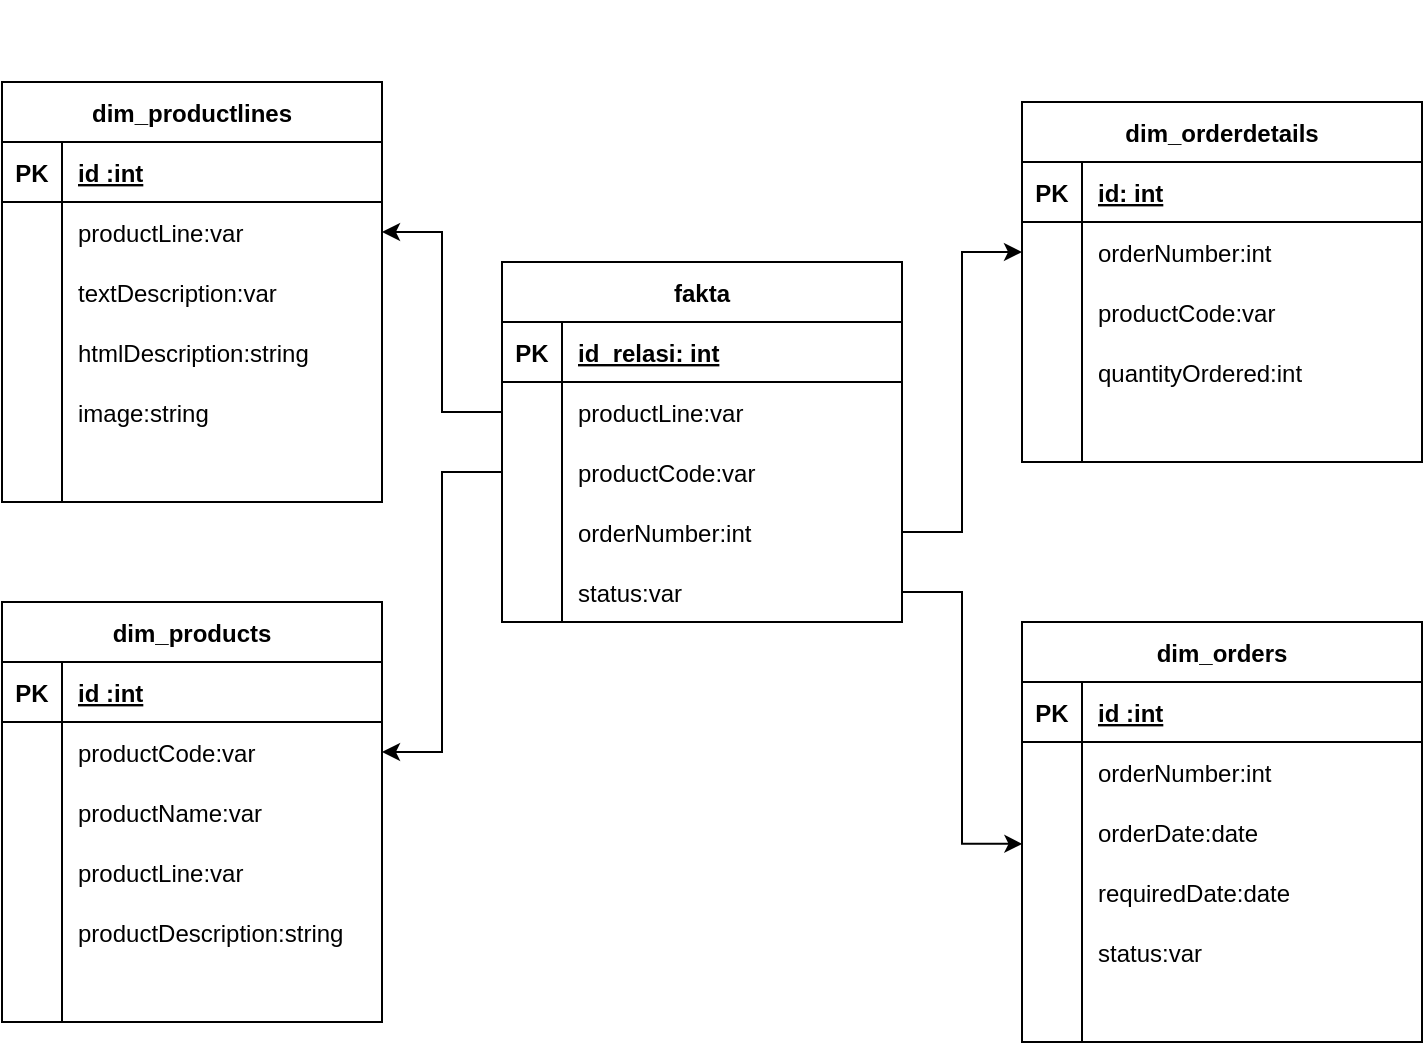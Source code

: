 <mxfile version="20.6.0" type="device"><diagram id="YVoLqZJofukBUi7LEMni" name="Page-1"><mxGraphModel dx="463" dy="554" grid="1" gridSize="10" guides="1" tooltips="1" connect="1" arrows="1" fold="1" page="1" pageScale="1" pageWidth="850" pageHeight="1100" math="0" shadow="0"><root><mxCell id="0"/><mxCell id="1" parent="0"/><mxCell id="QaGLvNw8Jx_cDBqKY7SF-19" value="dim_productlines" style="shape=table;startSize=30;container=1;collapsible=1;childLayout=tableLayout;fixedRows=1;rowLines=0;fontStyle=1;align=center;resizeLast=1;" parent="1" vertex="1"><mxGeometry x="40" y="120" width="190" height="210" as="geometry"/></mxCell><mxCell id="QaGLvNw8Jx_cDBqKY7SF-20" value="" style="shape=tableRow;horizontal=0;startSize=0;swimlaneHead=0;swimlaneBody=0;fillColor=none;collapsible=0;dropTarget=0;points=[[0,0.5],[1,0.5]];portConstraint=eastwest;top=0;left=0;right=0;bottom=1;" parent="QaGLvNw8Jx_cDBqKY7SF-19" vertex="1"><mxGeometry y="30" width="190" height="30" as="geometry"/></mxCell><mxCell id="QaGLvNw8Jx_cDBqKY7SF-21" value="PK" style="shape=partialRectangle;connectable=0;fillColor=none;top=0;left=0;bottom=0;right=0;fontStyle=1;overflow=hidden;" parent="QaGLvNw8Jx_cDBqKY7SF-20" vertex="1"><mxGeometry width="30" height="30" as="geometry"><mxRectangle width="30" height="30" as="alternateBounds"/></mxGeometry></mxCell><mxCell id="QaGLvNw8Jx_cDBqKY7SF-22" value="id :int" style="shape=partialRectangle;connectable=0;fillColor=none;top=0;left=0;bottom=0;right=0;align=left;spacingLeft=6;fontStyle=5;overflow=hidden;" parent="QaGLvNw8Jx_cDBqKY7SF-20" vertex="1"><mxGeometry x="30" width="160" height="30" as="geometry"><mxRectangle width="160" height="30" as="alternateBounds"/></mxGeometry></mxCell><mxCell id="QaGLvNw8Jx_cDBqKY7SF-23" value="" style="shape=tableRow;horizontal=0;startSize=0;swimlaneHead=0;swimlaneBody=0;fillColor=none;collapsible=0;dropTarget=0;points=[[0,0.5],[1,0.5]];portConstraint=eastwest;top=0;left=0;right=0;bottom=0;" parent="QaGLvNw8Jx_cDBqKY7SF-19" vertex="1"><mxGeometry y="60" width="190" height="30" as="geometry"/></mxCell><mxCell id="QaGLvNw8Jx_cDBqKY7SF-24" value="" style="shape=partialRectangle;connectable=0;fillColor=none;top=0;left=0;bottom=0;right=0;editable=1;overflow=hidden;" parent="QaGLvNw8Jx_cDBqKY7SF-23" vertex="1"><mxGeometry width="30" height="30" as="geometry"><mxRectangle width="30" height="30" as="alternateBounds"/></mxGeometry></mxCell><mxCell id="QaGLvNw8Jx_cDBqKY7SF-25" value="productLine:var" style="shape=partialRectangle;connectable=0;fillColor=none;top=0;left=0;bottom=0;right=0;align=left;spacingLeft=6;overflow=hidden;" parent="QaGLvNw8Jx_cDBqKY7SF-23" vertex="1"><mxGeometry x="30" width="160" height="30" as="geometry"><mxRectangle width="160" height="30" as="alternateBounds"/></mxGeometry></mxCell><mxCell id="QaGLvNw8Jx_cDBqKY7SF-26" value="" style="shape=tableRow;horizontal=0;startSize=0;swimlaneHead=0;swimlaneBody=0;fillColor=none;collapsible=0;dropTarget=0;points=[[0,0.5],[1,0.5]];portConstraint=eastwest;top=0;left=0;right=0;bottom=0;" parent="QaGLvNw8Jx_cDBqKY7SF-19" vertex="1"><mxGeometry y="90" width="190" height="30" as="geometry"/></mxCell><mxCell id="QaGLvNw8Jx_cDBqKY7SF-27" value="" style="shape=partialRectangle;connectable=0;fillColor=none;top=0;left=0;bottom=0;right=0;editable=1;overflow=hidden;" parent="QaGLvNw8Jx_cDBqKY7SF-26" vertex="1"><mxGeometry width="30" height="30" as="geometry"><mxRectangle width="30" height="30" as="alternateBounds"/></mxGeometry></mxCell><mxCell id="QaGLvNw8Jx_cDBqKY7SF-28" value="textDescription:var" style="shape=partialRectangle;connectable=0;fillColor=none;top=0;left=0;bottom=0;right=0;align=left;spacingLeft=6;overflow=hidden;" parent="QaGLvNw8Jx_cDBqKY7SF-26" vertex="1"><mxGeometry x="30" width="160" height="30" as="geometry"><mxRectangle width="160" height="30" as="alternateBounds"/></mxGeometry></mxCell><mxCell id="QaGLvNw8Jx_cDBqKY7SF-29" value="" style="shape=tableRow;horizontal=0;startSize=0;swimlaneHead=0;swimlaneBody=0;fillColor=none;collapsible=0;dropTarget=0;points=[[0,0.5],[1,0.5]];portConstraint=eastwest;top=0;left=0;right=0;bottom=0;" parent="QaGLvNw8Jx_cDBqKY7SF-19" vertex="1"><mxGeometry y="120" width="190" height="30" as="geometry"/></mxCell><mxCell id="QaGLvNw8Jx_cDBqKY7SF-30" value="" style="shape=partialRectangle;connectable=0;fillColor=none;top=0;left=0;bottom=0;right=0;editable=1;overflow=hidden;" parent="QaGLvNw8Jx_cDBqKY7SF-29" vertex="1"><mxGeometry width="30" height="30" as="geometry"><mxRectangle width="30" height="30" as="alternateBounds"/></mxGeometry></mxCell><mxCell id="QaGLvNw8Jx_cDBqKY7SF-31" value="" style="shape=partialRectangle;connectable=0;fillColor=none;top=0;left=0;bottom=0;right=0;align=left;spacingLeft=6;overflow=hidden;" parent="QaGLvNw8Jx_cDBqKY7SF-29" vertex="1"><mxGeometry x="30" width="160" height="30" as="geometry"><mxRectangle width="160" height="30" as="alternateBounds"/></mxGeometry></mxCell><mxCell id="QaGLvNw8Jx_cDBqKY7SF-32" value="" style="shape=tableRow;horizontal=0;startSize=0;swimlaneHead=0;swimlaneBody=0;fillColor=none;collapsible=0;dropTarget=0;points=[[0,0.5],[1,0.5]];portConstraint=eastwest;top=0;left=0;right=0;bottom=0;" parent="1" vertex="1"><mxGeometry x="40" y="80" width="180" height="30" as="geometry"/></mxCell><mxCell id="QaGLvNw8Jx_cDBqKY7SF-33" value="" style="shape=partialRectangle;connectable=0;fillColor=none;top=0;left=0;bottom=0;right=0;editable=1;overflow=hidden;" parent="QaGLvNw8Jx_cDBqKY7SF-32" vertex="1"><mxGeometry width="30" height="30" as="geometry"><mxRectangle width="30" height="30" as="alternateBounds"/></mxGeometry></mxCell><mxCell id="QaGLvNw8Jx_cDBqKY7SF-34" value="htmlDescription:string" style="shape=partialRectangle;connectable=0;fillColor=none;top=0;left=0;bottom=0;right=0;align=left;spacingLeft=6;overflow=hidden;" parent="1" vertex="1"><mxGeometry x="70" y="240" width="150" height="30" as="geometry"><mxRectangle width="150" height="30" as="alternateBounds"/></mxGeometry></mxCell><mxCell id="QaGLvNw8Jx_cDBqKY7SF-35" value="image:string" style="shape=partialRectangle;connectable=0;fillColor=none;top=0;left=0;bottom=0;right=0;align=left;spacingLeft=6;overflow=hidden;" parent="1" vertex="1"><mxGeometry x="70" y="270" width="150" height="30" as="geometry"><mxRectangle width="150" height="30" as="alternateBounds"/></mxGeometry></mxCell><mxCell id="QaGLvNw8Jx_cDBqKY7SF-36" value="" style="endArrow=none;html=1;rounded=0;" parent="1" edge="1"><mxGeometry width="50" height="50" relative="1" as="geometry"><mxPoint x="70" y="330" as="sourcePoint"/><mxPoint x="70" y="270" as="targetPoint"/></mxGeometry></mxCell><mxCell id="QaGLvNw8Jx_cDBqKY7SF-37" value="dim_orders" style="shape=table;startSize=30;container=1;collapsible=1;childLayout=tableLayout;fixedRows=1;rowLines=0;fontStyle=1;align=center;resizeLast=1;" parent="1" vertex="1"><mxGeometry x="550" y="390" width="200" height="210" as="geometry"/></mxCell><mxCell id="QaGLvNw8Jx_cDBqKY7SF-38" value="" style="shape=tableRow;horizontal=0;startSize=0;swimlaneHead=0;swimlaneBody=0;fillColor=none;collapsible=0;dropTarget=0;points=[[0,0.5],[1,0.5]];portConstraint=eastwest;top=0;left=0;right=0;bottom=1;" parent="QaGLvNw8Jx_cDBqKY7SF-37" vertex="1"><mxGeometry y="30" width="200" height="30" as="geometry"/></mxCell><mxCell id="QaGLvNw8Jx_cDBqKY7SF-39" value="PK" style="shape=partialRectangle;connectable=0;fillColor=none;top=0;left=0;bottom=0;right=0;fontStyle=1;overflow=hidden;" parent="QaGLvNw8Jx_cDBqKY7SF-38" vertex="1"><mxGeometry width="30" height="30" as="geometry"><mxRectangle width="30" height="30" as="alternateBounds"/></mxGeometry></mxCell><mxCell id="QaGLvNw8Jx_cDBqKY7SF-40" value="id :int" style="shape=partialRectangle;connectable=0;fillColor=none;top=0;left=0;bottom=0;right=0;align=left;spacingLeft=6;fontStyle=5;overflow=hidden;" parent="QaGLvNw8Jx_cDBqKY7SF-38" vertex="1"><mxGeometry x="30" width="170" height="30" as="geometry"><mxRectangle width="170" height="30" as="alternateBounds"/></mxGeometry></mxCell><mxCell id="QaGLvNw8Jx_cDBqKY7SF-41" value="" style="shape=tableRow;horizontal=0;startSize=0;swimlaneHead=0;swimlaneBody=0;fillColor=none;collapsible=0;dropTarget=0;points=[[0,0.5],[1,0.5]];portConstraint=eastwest;top=0;left=0;right=0;bottom=0;" parent="QaGLvNw8Jx_cDBqKY7SF-37" vertex="1"><mxGeometry y="60" width="200" height="30" as="geometry"/></mxCell><mxCell id="QaGLvNw8Jx_cDBqKY7SF-42" value="" style="shape=partialRectangle;connectable=0;fillColor=none;top=0;left=0;bottom=0;right=0;editable=1;overflow=hidden;" parent="QaGLvNw8Jx_cDBqKY7SF-41" vertex="1"><mxGeometry width="30" height="30" as="geometry"><mxRectangle width="30" height="30" as="alternateBounds"/></mxGeometry></mxCell><mxCell id="QaGLvNw8Jx_cDBqKY7SF-43" value="orderNumber:int" style="shape=partialRectangle;connectable=0;fillColor=none;top=0;left=0;bottom=0;right=0;align=left;spacingLeft=6;overflow=hidden;" parent="QaGLvNw8Jx_cDBqKY7SF-41" vertex="1"><mxGeometry x="30" width="170" height="30" as="geometry"><mxRectangle width="170" height="30" as="alternateBounds"/></mxGeometry></mxCell><mxCell id="QaGLvNw8Jx_cDBqKY7SF-44" value="" style="shape=tableRow;horizontal=0;startSize=0;swimlaneHead=0;swimlaneBody=0;fillColor=none;collapsible=0;dropTarget=0;points=[[0,0.5],[1,0.5]];portConstraint=eastwest;top=0;left=0;right=0;bottom=0;" parent="QaGLvNw8Jx_cDBqKY7SF-37" vertex="1"><mxGeometry y="90" width="200" height="30" as="geometry"/></mxCell><mxCell id="QaGLvNw8Jx_cDBqKY7SF-45" value="" style="shape=partialRectangle;connectable=0;fillColor=none;top=0;left=0;bottom=0;right=0;editable=1;overflow=hidden;" parent="QaGLvNw8Jx_cDBqKY7SF-44" vertex="1"><mxGeometry width="30" height="30" as="geometry"><mxRectangle width="30" height="30" as="alternateBounds"/></mxGeometry></mxCell><mxCell id="QaGLvNw8Jx_cDBqKY7SF-46" value="orderDate:date" style="shape=partialRectangle;connectable=0;fillColor=none;top=0;left=0;bottom=0;right=0;align=left;spacingLeft=6;overflow=hidden;" parent="QaGLvNw8Jx_cDBqKY7SF-44" vertex="1"><mxGeometry x="30" width="170" height="30" as="geometry"><mxRectangle width="170" height="30" as="alternateBounds"/></mxGeometry></mxCell><mxCell id="QaGLvNw8Jx_cDBqKY7SF-47" value="" style="shape=tableRow;horizontal=0;startSize=0;swimlaneHead=0;swimlaneBody=0;fillColor=none;collapsible=0;dropTarget=0;points=[[0,0.5],[1,0.5]];portConstraint=eastwest;top=0;left=0;right=0;bottom=0;" parent="QaGLvNw8Jx_cDBqKY7SF-37" vertex="1"><mxGeometry y="120" width="200" height="30" as="geometry"/></mxCell><mxCell id="QaGLvNw8Jx_cDBqKY7SF-48" value="" style="shape=partialRectangle;connectable=0;fillColor=none;top=0;left=0;bottom=0;right=0;editable=1;overflow=hidden;" parent="QaGLvNw8Jx_cDBqKY7SF-47" vertex="1"><mxGeometry width="30" height="30" as="geometry"><mxRectangle width="30" height="30" as="alternateBounds"/></mxGeometry></mxCell><mxCell id="QaGLvNw8Jx_cDBqKY7SF-49" value="" style="shape=partialRectangle;connectable=0;fillColor=none;top=0;left=0;bottom=0;right=0;align=left;spacingLeft=6;overflow=hidden;" parent="QaGLvNw8Jx_cDBqKY7SF-47" vertex="1"><mxGeometry x="30" width="170" height="30" as="geometry"><mxRectangle width="170" height="30" as="alternateBounds"/></mxGeometry></mxCell><mxCell id="QaGLvNw8Jx_cDBqKY7SF-50" value="requiredDate:date" style="shape=partialRectangle;connectable=0;fillColor=none;top=0;left=0;bottom=0;right=0;align=left;spacingLeft=6;overflow=hidden;" parent="1" vertex="1"><mxGeometry x="580" y="510" width="150" height="30" as="geometry"><mxRectangle width="150" height="30" as="alternateBounds"/></mxGeometry></mxCell><mxCell id="QaGLvNw8Jx_cDBqKY7SF-51" value="status:var" style="shape=partialRectangle;connectable=0;fillColor=none;top=0;left=0;bottom=0;right=0;align=left;spacingLeft=6;overflow=hidden;" parent="1" vertex="1"><mxGeometry x="580" y="540" width="150" height="30" as="geometry"><mxRectangle width="150" height="30" as="alternateBounds"/></mxGeometry></mxCell><mxCell id="QaGLvNw8Jx_cDBqKY7SF-52" value="" style="endArrow=none;html=1;rounded=0;" parent="1" edge="1"><mxGeometry width="50" height="50" relative="1" as="geometry"><mxPoint x="580" y="600" as="sourcePoint"/><mxPoint x="580" y="540" as="targetPoint"/></mxGeometry></mxCell><mxCell id="QaGLvNw8Jx_cDBqKY7SF-53" value="dim_products" style="shape=table;startSize=30;container=1;collapsible=1;childLayout=tableLayout;fixedRows=1;rowLines=0;fontStyle=1;align=center;resizeLast=1;" parent="1" vertex="1"><mxGeometry x="40" y="380" width="190" height="210" as="geometry"/></mxCell><mxCell id="QaGLvNw8Jx_cDBqKY7SF-54" value="" style="shape=tableRow;horizontal=0;startSize=0;swimlaneHead=0;swimlaneBody=0;fillColor=none;collapsible=0;dropTarget=0;points=[[0,0.5],[1,0.5]];portConstraint=eastwest;top=0;left=0;right=0;bottom=1;" parent="QaGLvNw8Jx_cDBqKY7SF-53" vertex="1"><mxGeometry y="30" width="190" height="30" as="geometry"/></mxCell><mxCell id="QaGLvNw8Jx_cDBqKY7SF-55" value="PK" style="shape=partialRectangle;connectable=0;fillColor=none;top=0;left=0;bottom=0;right=0;fontStyle=1;overflow=hidden;" parent="QaGLvNw8Jx_cDBqKY7SF-54" vertex="1"><mxGeometry width="30" height="30" as="geometry"><mxRectangle width="30" height="30" as="alternateBounds"/></mxGeometry></mxCell><mxCell id="QaGLvNw8Jx_cDBqKY7SF-56" value="id :int" style="shape=partialRectangle;connectable=0;fillColor=none;top=0;left=0;bottom=0;right=0;align=left;spacingLeft=6;fontStyle=5;overflow=hidden;" parent="QaGLvNw8Jx_cDBqKY7SF-54" vertex="1"><mxGeometry x="30" width="160" height="30" as="geometry"><mxRectangle width="160" height="30" as="alternateBounds"/></mxGeometry></mxCell><mxCell id="QaGLvNw8Jx_cDBqKY7SF-57" value="" style="shape=tableRow;horizontal=0;startSize=0;swimlaneHead=0;swimlaneBody=0;fillColor=none;collapsible=0;dropTarget=0;points=[[0,0.5],[1,0.5]];portConstraint=eastwest;top=0;left=0;right=0;bottom=0;" parent="QaGLvNw8Jx_cDBqKY7SF-53" vertex="1"><mxGeometry y="60" width="190" height="30" as="geometry"/></mxCell><mxCell id="QaGLvNw8Jx_cDBqKY7SF-58" value="" style="shape=partialRectangle;connectable=0;fillColor=none;top=0;left=0;bottom=0;right=0;editable=1;overflow=hidden;" parent="QaGLvNw8Jx_cDBqKY7SF-57" vertex="1"><mxGeometry width="30" height="30" as="geometry"><mxRectangle width="30" height="30" as="alternateBounds"/></mxGeometry></mxCell><mxCell id="QaGLvNw8Jx_cDBqKY7SF-59" value="productCode:var" style="shape=partialRectangle;connectable=0;fillColor=none;top=0;left=0;bottom=0;right=0;align=left;spacingLeft=6;overflow=hidden;" parent="QaGLvNw8Jx_cDBqKY7SF-57" vertex="1"><mxGeometry x="30" width="160" height="30" as="geometry"><mxRectangle width="160" height="30" as="alternateBounds"/></mxGeometry></mxCell><mxCell id="QaGLvNw8Jx_cDBqKY7SF-60" value="" style="shape=tableRow;horizontal=0;startSize=0;swimlaneHead=0;swimlaneBody=0;fillColor=none;collapsible=0;dropTarget=0;points=[[0,0.5],[1,0.5]];portConstraint=eastwest;top=0;left=0;right=0;bottom=0;" parent="QaGLvNw8Jx_cDBqKY7SF-53" vertex="1"><mxGeometry y="90" width="190" height="30" as="geometry"/></mxCell><mxCell id="QaGLvNw8Jx_cDBqKY7SF-61" value="" style="shape=partialRectangle;connectable=0;fillColor=none;top=0;left=0;bottom=0;right=0;editable=1;overflow=hidden;" parent="QaGLvNw8Jx_cDBqKY7SF-60" vertex="1"><mxGeometry width="30" height="30" as="geometry"><mxRectangle width="30" height="30" as="alternateBounds"/></mxGeometry></mxCell><mxCell id="QaGLvNw8Jx_cDBqKY7SF-62" value="productName:var" style="shape=partialRectangle;connectable=0;fillColor=none;top=0;left=0;bottom=0;right=0;align=left;spacingLeft=6;overflow=hidden;" parent="QaGLvNw8Jx_cDBqKY7SF-60" vertex="1"><mxGeometry x="30" width="160" height="30" as="geometry"><mxRectangle width="160" height="30" as="alternateBounds"/></mxGeometry></mxCell><mxCell id="QaGLvNw8Jx_cDBqKY7SF-63" value="" style="shape=tableRow;horizontal=0;startSize=0;swimlaneHead=0;swimlaneBody=0;fillColor=none;collapsible=0;dropTarget=0;points=[[0,0.5],[1,0.5]];portConstraint=eastwest;top=0;left=0;right=0;bottom=0;" parent="QaGLvNw8Jx_cDBqKY7SF-53" vertex="1"><mxGeometry y="120" width="190" height="30" as="geometry"/></mxCell><mxCell id="QaGLvNw8Jx_cDBqKY7SF-64" value="" style="shape=partialRectangle;connectable=0;fillColor=none;top=0;left=0;bottom=0;right=0;editable=1;overflow=hidden;" parent="QaGLvNw8Jx_cDBqKY7SF-63" vertex="1"><mxGeometry width="30" height="30" as="geometry"><mxRectangle width="30" height="30" as="alternateBounds"/></mxGeometry></mxCell><mxCell id="QaGLvNw8Jx_cDBqKY7SF-65" value="" style="shape=partialRectangle;connectable=0;fillColor=none;top=0;left=0;bottom=0;right=0;align=left;spacingLeft=6;overflow=hidden;" parent="QaGLvNw8Jx_cDBqKY7SF-63" vertex="1"><mxGeometry x="30" width="160" height="30" as="geometry"><mxRectangle width="160" height="30" as="alternateBounds"/></mxGeometry></mxCell><mxCell id="QaGLvNw8Jx_cDBqKY7SF-66" value="productLine:var" style="shape=partialRectangle;connectable=0;fillColor=none;top=0;left=0;bottom=0;right=0;align=left;spacingLeft=6;overflow=hidden;" parent="1" vertex="1"><mxGeometry x="70" y="500" width="150" height="30" as="geometry"><mxRectangle width="150" height="30" as="alternateBounds"/></mxGeometry></mxCell><mxCell id="QaGLvNw8Jx_cDBqKY7SF-67" value="productDescription:string" style="shape=partialRectangle;connectable=0;fillColor=none;top=0;left=0;bottom=0;right=0;align=left;spacingLeft=6;overflow=hidden;" parent="1" vertex="1"><mxGeometry x="70" y="530" width="150" height="30" as="geometry"><mxRectangle width="150" height="30" as="alternateBounds"/></mxGeometry></mxCell><mxCell id="QaGLvNw8Jx_cDBqKY7SF-68" value="" style="endArrow=none;html=1;rounded=0;" parent="1" edge="1"><mxGeometry width="50" height="50" relative="1" as="geometry"><mxPoint x="70" y="590" as="sourcePoint"/><mxPoint x="70" y="530" as="targetPoint"/></mxGeometry></mxCell><mxCell id="QaGLvNw8Jx_cDBqKY7SF-70" value="" style="shape=tableRow;horizontal=0;startSize=0;swimlaneHead=0;swimlaneBody=0;fillColor=none;collapsible=0;dropTarget=0;points=[[0,0.5],[1,0.5]];portConstraint=eastwest;top=0;left=0;right=0;bottom=0;" parent="1" vertex="1"><mxGeometry x="359" y="360" width="180" height="30" as="geometry"/></mxCell><mxCell id="QaGLvNw8Jx_cDBqKY7SF-71" value="" style="shape=partialRectangle;connectable=0;fillColor=none;top=0;left=0;bottom=0;right=0;editable=1;overflow=hidden;" parent="QaGLvNw8Jx_cDBqKY7SF-70" vertex="1"><mxGeometry width="30" height="30" as="geometry"><mxRectangle width="30" height="30" as="alternateBounds"/></mxGeometry></mxCell><mxCell id="QaGLvNw8Jx_cDBqKY7SF-72" value="" style="shape=tableRow;horizontal=0;startSize=0;swimlaneHead=0;swimlaneBody=0;fillColor=none;collapsible=0;dropTarget=0;points=[[0,0.5],[1,0.5]];portConstraint=eastwest;top=0;left=0;right=0;bottom=0;" parent="1" vertex="1"><mxGeometry x="359" y="390" width="180" height="30" as="geometry"/></mxCell><mxCell id="QaGLvNw8Jx_cDBqKY7SF-73" value="" style="shape=partialRectangle;connectable=0;fillColor=none;top=0;left=0;bottom=0;right=0;editable=1;overflow=hidden;" parent="QaGLvNw8Jx_cDBqKY7SF-72" vertex="1"><mxGeometry y="-190" width="30" height="30" as="geometry"><mxRectangle width="30" height="30" as="alternateBounds"/></mxGeometry></mxCell><mxCell id="QaGLvNw8Jx_cDBqKY7SF-74" value="fakta" style="shape=table;startSize=30;container=1;collapsible=1;childLayout=tableLayout;fixedRows=1;rowLines=0;fontStyle=1;align=center;resizeLast=1;" parent="1" vertex="1"><mxGeometry x="290" y="210" width="200" height="180" as="geometry"/></mxCell><mxCell id="QaGLvNw8Jx_cDBqKY7SF-75" value="" style="shape=tableRow;horizontal=0;startSize=0;swimlaneHead=0;swimlaneBody=0;fillColor=none;collapsible=0;dropTarget=0;points=[[0,0.5],[1,0.5]];portConstraint=eastwest;top=0;left=0;right=0;bottom=1;" parent="QaGLvNw8Jx_cDBqKY7SF-74" vertex="1"><mxGeometry y="30" width="200" height="30" as="geometry"/></mxCell><mxCell id="QaGLvNw8Jx_cDBqKY7SF-76" value="PK" style="shape=partialRectangle;connectable=0;fillColor=none;top=0;left=0;bottom=0;right=0;fontStyle=1;overflow=hidden;" parent="QaGLvNw8Jx_cDBqKY7SF-75" vertex="1"><mxGeometry width="30" height="30" as="geometry"><mxRectangle width="30" height="30" as="alternateBounds"/></mxGeometry></mxCell><mxCell id="QaGLvNw8Jx_cDBqKY7SF-77" value="id_relasi: int" style="shape=partialRectangle;connectable=0;fillColor=none;top=0;left=0;bottom=0;right=0;align=left;spacingLeft=6;fontStyle=5;overflow=hidden;" parent="QaGLvNw8Jx_cDBqKY7SF-75" vertex="1"><mxGeometry x="30" width="170" height="30" as="geometry"><mxRectangle width="170" height="30" as="alternateBounds"/></mxGeometry></mxCell><mxCell id="QaGLvNw8Jx_cDBqKY7SF-78" value="" style="shape=tableRow;horizontal=0;startSize=0;swimlaneHead=0;swimlaneBody=0;fillColor=none;collapsible=0;dropTarget=0;points=[[0,0.5],[1,0.5]];portConstraint=eastwest;top=0;left=0;right=0;bottom=0;" parent="QaGLvNw8Jx_cDBqKY7SF-74" vertex="1"><mxGeometry y="60" width="200" height="30" as="geometry"/></mxCell><mxCell id="QaGLvNw8Jx_cDBqKY7SF-79" value="" style="shape=partialRectangle;connectable=0;fillColor=none;top=0;left=0;bottom=0;right=0;editable=1;overflow=hidden;" parent="QaGLvNw8Jx_cDBqKY7SF-78" vertex="1"><mxGeometry width="30" height="30" as="geometry"><mxRectangle width="30" height="30" as="alternateBounds"/></mxGeometry></mxCell><mxCell id="QaGLvNw8Jx_cDBqKY7SF-80" value="productLine:var" style="shape=partialRectangle;connectable=0;fillColor=none;top=0;left=0;bottom=0;right=0;align=left;spacingLeft=6;overflow=hidden;" parent="QaGLvNw8Jx_cDBqKY7SF-78" vertex="1"><mxGeometry x="30" width="170" height="30" as="geometry"><mxRectangle width="170" height="30" as="alternateBounds"/></mxGeometry></mxCell><mxCell id="QaGLvNw8Jx_cDBqKY7SF-81" value="" style="shape=tableRow;horizontal=0;startSize=0;swimlaneHead=0;swimlaneBody=0;fillColor=none;collapsible=0;dropTarget=0;points=[[0,0.5],[1,0.5]];portConstraint=eastwest;top=0;left=0;right=0;bottom=0;" parent="QaGLvNw8Jx_cDBqKY7SF-74" vertex="1"><mxGeometry y="90" width="200" height="30" as="geometry"/></mxCell><mxCell id="QaGLvNw8Jx_cDBqKY7SF-82" value="" style="shape=partialRectangle;connectable=0;fillColor=none;top=0;left=0;bottom=0;right=0;editable=1;overflow=hidden;" parent="QaGLvNw8Jx_cDBqKY7SF-81" vertex="1"><mxGeometry width="30" height="30" as="geometry"><mxRectangle width="30" height="30" as="alternateBounds"/></mxGeometry></mxCell><mxCell id="QaGLvNw8Jx_cDBqKY7SF-83" value="productCode:var" style="shape=partialRectangle;connectable=0;fillColor=none;top=0;left=0;bottom=0;right=0;align=left;spacingLeft=6;overflow=hidden;" parent="QaGLvNw8Jx_cDBqKY7SF-81" vertex="1"><mxGeometry x="30" width="170" height="30" as="geometry"><mxRectangle width="170" height="30" as="alternateBounds"/></mxGeometry></mxCell><mxCell id="QaGLvNw8Jx_cDBqKY7SF-84" value="" style="shape=tableRow;horizontal=0;startSize=0;swimlaneHead=0;swimlaneBody=0;fillColor=none;collapsible=0;dropTarget=0;points=[[0,0.5],[1,0.5]];portConstraint=eastwest;top=0;left=0;right=0;bottom=0;" parent="QaGLvNw8Jx_cDBqKY7SF-74" vertex="1"><mxGeometry y="120" width="200" height="30" as="geometry"/></mxCell><mxCell id="QaGLvNw8Jx_cDBqKY7SF-85" value="" style="shape=partialRectangle;connectable=0;fillColor=none;top=0;left=0;bottom=0;right=0;editable=1;overflow=hidden;" parent="QaGLvNw8Jx_cDBqKY7SF-84" vertex="1"><mxGeometry width="30" height="30" as="geometry"><mxRectangle width="30" height="30" as="alternateBounds"/></mxGeometry></mxCell><mxCell id="QaGLvNw8Jx_cDBqKY7SF-86" value="orderNumber:int" style="shape=partialRectangle;connectable=0;fillColor=none;top=0;left=0;bottom=0;right=0;align=left;spacingLeft=6;overflow=hidden;" parent="QaGLvNw8Jx_cDBqKY7SF-84" vertex="1"><mxGeometry x="30" width="170" height="30" as="geometry"><mxRectangle width="170" height="30" as="alternateBounds"/></mxGeometry></mxCell><mxCell id="QaGLvNw8Jx_cDBqKY7SF-93" value="" style="shape=tableRow;horizontal=0;startSize=0;swimlaneHead=0;swimlaneBody=0;fillColor=none;collapsible=0;dropTarget=0;points=[[0,0.5],[1,0.5]];portConstraint=eastwest;top=0;left=0;right=0;bottom=0;" parent="QaGLvNw8Jx_cDBqKY7SF-74" vertex="1"><mxGeometry y="150" width="200" height="30" as="geometry"/></mxCell><mxCell id="QaGLvNw8Jx_cDBqKY7SF-94" value="" style="shape=partialRectangle;connectable=0;fillColor=none;top=0;left=0;bottom=0;right=0;editable=1;overflow=hidden;" parent="QaGLvNw8Jx_cDBqKY7SF-93" vertex="1"><mxGeometry width="30" height="30" as="geometry"><mxRectangle width="30" height="30" as="alternateBounds"/></mxGeometry></mxCell><mxCell id="QaGLvNw8Jx_cDBqKY7SF-95" value="status:var" style="shape=partialRectangle;connectable=0;fillColor=none;top=0;left=0;bottom=0;right=0;align=left;spacingLeft=6;overflow=hidden;" parent="QaGLvNw8Jx_cDBqKY7SF-93" vertex="1"><mxGeometry x="30" width="170" height="30" as="geometry"><mxRectangle width="170" height="30" as="alternateBounds"/></mxGeometry></mxCell><mxCell id="QaGLvNw8Jx_cDBqKY7SF-97" value="" style="shape=partialRectangle;connectable=0;fillColor=none;top=0;left=0;bottom=0;right=0;editable=1;overflow=hidden;" parent="1" vertex="1"><mxGeometry x="619" y="280" width="30" height="30" as="geometry"><mxRectangle width="30" height="30" as="alternateBounds"/></mxGeometry></mxCell><mxCell id="QaGLvNw8Jx_cDBqKY7SF-98" value="" style="shape=partialRectangle;connectable=0;fillColor=none;top=0;left=0;bottom=0;right=0;editable=1;overflow=hidden;" parent="1" vertex="1"><mxGeometry x="619" y="120" width="30" height="30" as="geometry"><mxRectangle width="30" height="30" as="alternateBounds"/></mxGeometry></mxCell><mxCell id="QaGLvNw8Jx_cDBqKY7SF-99" value="dim_orderdetails" style="shape=table;startSize=30;container=1;collapsible=1;childLayout=tableLayout;fixedRows=1;rowLines=0;fontStyle=1;align=center;resizeLast=1;" parent="1" vertex="1"><mxGeometry x="550" y="130" width="200" height="180" as="geometry"/></mxCell><mxCell id="QaGLvNw8Jx_cDBqKY7SF-100" value="" style="shape=tableRow;horizontal=0;startSize=0;swimlaneHead=0;swimlaneBody=0;fillColor=none;collapsible=0;dropTarget=0;points=[[0,0.5],[1,0.5]];portConstraint=eastwest;top=0;left=0;right=0;bottom=1;" parent="QaGLvNw8Jx_cDBqKY7SF-99" vertex="1"><mxGeometry y="30" width="200" height="30" as="geometry"/></mxCell><mxCell id="QaGLvNw8Jx_cDBqKY7SF-101" value="PK" style="shape=partialRectangle;connectable=0;fillColor=none;top=0;left=0;bottom=0;right=0;fontStyle=1;overflow=hidden;" parent="QaGLvNw8Jx_cDBqKY7SF-100" vertex="1"><mxGeometry width="30" height="30" as="geometry"><mxRectangle width="30" height="30" as="alternateBounds"/></mxGeometry></mxCell><mxCell id="QaGLvNw8Jx_cDBqKY7SF-102" value="id: int" style="shape=partialRectangle;connectable=0;fillColor=none;top=0;left=0;bottom=0;right=0;align=left;spacingLeft=6;fontStyle=5;overflow=hidden;" parent="QaGLvNw8Jx_cDBqKY7SF-100" vertex="1"><mxGeometry x="30" width="170" height="30" as="geometry"><mxRectangle width="170" height="30" as="alternateBounds"/></mxGeometry></mxCell><mxCell id="QaGLvNw8Jx_cDBqKY7SF-103" value="" style="shape=tableRow;horizontal=0;startSize=0;swimlaneHead=0;swimlaneBody=0;fillColor=none;collapsible=0;dropTarget=0;points=[[0,0.5],[1,0.5]];portConstraint=eastwest;top=0;left=0;right=0;bottom=0;" parent="QaGLvNw8Jx_cDBqKY7SF-99" vertex="1"><mxGeometry y="60" width="200" height="30" as="geometry"/></mxCell><mxCell id="QaGLvNw8Jx_cDBqKY7SF-104" value="" style="shape=partialRectangle;connectable=0;fillColor=none;top=0;left=0;bottom=0;right=0;editable=1;overflow=hidden;" parent="QaGLvNw8Jx_cDBqKY7SF-103" vertex="1"><mxGeometry width="30" height="30" as="geometry"><mxRectangle width="30" height="30" as="alternateBounds"/></mxGeometry></mxCell><mxCell id="QaGLvNw8Jx_cDBqKY7SF-105" value="orderNumber:int" style="shape=partialRectangle;connectable=0;fillColor=none;top=0;left=0;bottom=0;right=0;align=left;spacingLeft=6;overflow=hidden;" parent="QaGLvNw8Jx_cDBqKY7SF-103" vertex="1"><mxGeometry x="30" width="170" height="30" as="geometry"><mxRectangle width="170" height="30" as="alternateBounds"/></mxGeometry></mxCell><mxCell id="QaGLvNw8Jx_cDBqKY7SF-106" value="" style="shape=tableRow;horizontal=0;startSize=0;swimlaneHead=0;swimlaneBody=0;fillColor=none;collapsible=0;dropTarget=0;points=[[0,0.5],[1,0.5]];portConstraint=eastwest;top=0;left=0;right=0;bottom=0;" parent="QaGLvNw8Jx_cDBqKY7SF-99" vertex="1"><mxGeometry y="90" width="200" height="30" as="geometry"/></mxCell><mxCell id="QaGLvNw8Jx_cDBqKY7SF-107" value="" style="shape=partialRectangle;connectable=0;fillColor=none;top=0;left=0;bottom=0;right=0;editable=1;overflow=hidden;" parent="QaGLvNw8Jx_cDBqKY7SF-106" vertex="1"><mxGeometry width="30" height="30" as="geometry"><mxRectangle width="30" height="30" as="alternateBounds"/></mxGeometry></mxCell><mxCell id="QaGLvNw8Jx_cDBqKY7SF-108" value="productCode:var" style="shape=partialRectangle;connectable=0;fillColor=none;top=0;left=0;bottom=0;right=0;align=left;spacingLeft=6;overflow=hidden;" parent="QaGLvNw8Jx_cDBqKY7SF-106" vertex="1"><mxGeometry x="30" width="170" height="30" as="geometry"><mxRectangle width="170" height="30" as="alternateBounds"/></mxGeometry></mxCell><mxCell id="QaGLvNw8Jx_cDBqKY7SF-109" value="" style="shape=tableRow;horizontal=0;startSize=0;swimlaneHead=0;swimlaneBody=0;fillColor=none;collapsible=0;dropTarget=0;points=[[0,0.5],[1,0.5]];portConstraint=eastwest;top=0;left=0;right=0;bottom=0;" parent="QaGLvNw8Jx_cDBqKY7SF-99" vertex="1"><mxGeometry y="120" width="200" height="30" as="geometry"/></mxCell><mxCell id="QaGLvNw8Jx_cDBqKY7SF-110" value="" style="shape=partialRectangle;connectable=0;fillColor=none;top=0;left=0;bottom=0;right=0;editable=1;overflow=hidden;" parent="QaGLvNw8Jx_cDBqKY7SF-109" vertex="1"><mxGeometry width="30" height="30" as="geometry"><mxRectangle width="30" height="30" as="alternateBounds"/></mxGeometry></mxCell><mxCell id="QaGLvNw8Jx_cDBqKY7SF-111" value="quantityOrdered:int" style="shape=partialRectangle;connectable=0;fillColor=none;top=0;left=0;bottom=0;right=0;align=left;spacingLeft=6;overflow=hidden;" parent="QaGLvNw8Jx_cDBqKY7SF-109" vertex="1"><mxGeometry x="30" width="170" height="30" as="geometry"><mxRectangle width="170" height="30" as="alternateBounds"/></mxGeometry></mxCell><mxCell id="QaGLvNw8Jx_cDBqKY7SF-112" value="" style="shape=tableRow;horizontal=0;startSize=0;swimlaneHead=0;swimlaneBody=0;fillColor=none;collapsible=0;dropTarget=0;points=[[0,0.5],[1,0.5]];portConstraint=eastwest;top=0;left=0;right=0;bottom=0;" parent="QaGLvNw8Jx_cDBqKY7SF-99" vertex="1"><mxGeometry y="150" width="200" height="30" as="geometry"/></mxCell><mxCell id="QaGLvNw8Jx_cDBqKY7SF-113" value="" style="shape=partialRectangle;connectable=0;fillColor=none;top=0;left=0;bottom=0;right=0;editable=1;overflow=hidden;" parent="QaGLvNw8Jx_cDBqKY7SF-112" vertex="1"><mxGeometry width="30" height="30" as="geometry"><mxRectangle width="30" height="30" as="alternateBounds"/></mxGeometry></mxCell><mxCell id="QaGLvNw8Jx_cDBqKY7SF-114" value="" style="shape=partialRectangle;connectable=0;fillColor=none;top=0;left=0;bottom=0;right=0;align=left;spacingLeft=6;overflow=hidden;" parent="QaGLvNw8Jx_cDBqKY7SF-112" vertex="1"><mxGeometry x="30" width="170" height="30" as="geometry"><mxRectangle width="170" height="30" as="alternateBounds"/></mxGeometry></mxCell><mxCell id="QaGLvNw8Jx_cDBqKY7SF-116" style="edgeStyle=orthogonalEdgeStyle;rounded=0;orthogonalLoop=1;jettySize=auto;html=1;entryX=0.001;entryY=0.698;entryDx=0;entryDy=0;entryPerimeter=0;" parent="1" source="QaGLvNw8Jx_cDBqKY7SF-93" target="QaGLvNw8Jx_cDBqKY7SF-44" edge="1"><mxGeometry relative="1" as="geometry"/></mxCell><mxCell id="QaGLvNw8Jx_cDBqKY7SF-117" style="edgeStyle=orthogonalEdgeStyle;rounded=0;orthogonalLoop=1;jettySize=auto;html=1;entryX=1;entryY=0.5;entryDx=0;entryDy=0;" parent="1" source="QaGLvNw8Jx_cDBqKY7SF-78" target="QaGLvNw8Jx_cDBqKY7SF-23" edge="1"><mxGeometry relative="1" as="geometry"/></mxCell><mxCell id="QaGLvNw8Jx_cDBqKY7SF-118" style="edgeStyle=orthogonalEdgeStyle;rounded=0;orthogonalLoop=1;jettySize=auto;html=1;entryX=1;entryY=0.5;entryDx=0;entryDy=0;" parent="1" source="QaGLvNw8Jx_cDBqKY7SF-81" target="QaGLvNw8Jx_cDBqKY7SF-57" edge="1"><mxGeometry relative="1" as="geometry"/></mxCell><mxCell id="QaGLvNw8Jx_cDBqKY7SF-119" style="edgeStyle=orthogonalEdgeStyle;rounded=0;orthogonalLoop=1;jettySize=auto;html=1;entryX=0;entryY=0.5;entryDx=0;entryDy=0;" parent="1" source="QaGLvNw8Jx_cDBqKY7SF-84" target="QaGLvNw8Jx_cDBqKY7SF-103" edge="1"><mxGeometry relative="1" as="geometry"/></mxCell></root></mxGraphModel></diagram></mxfile>